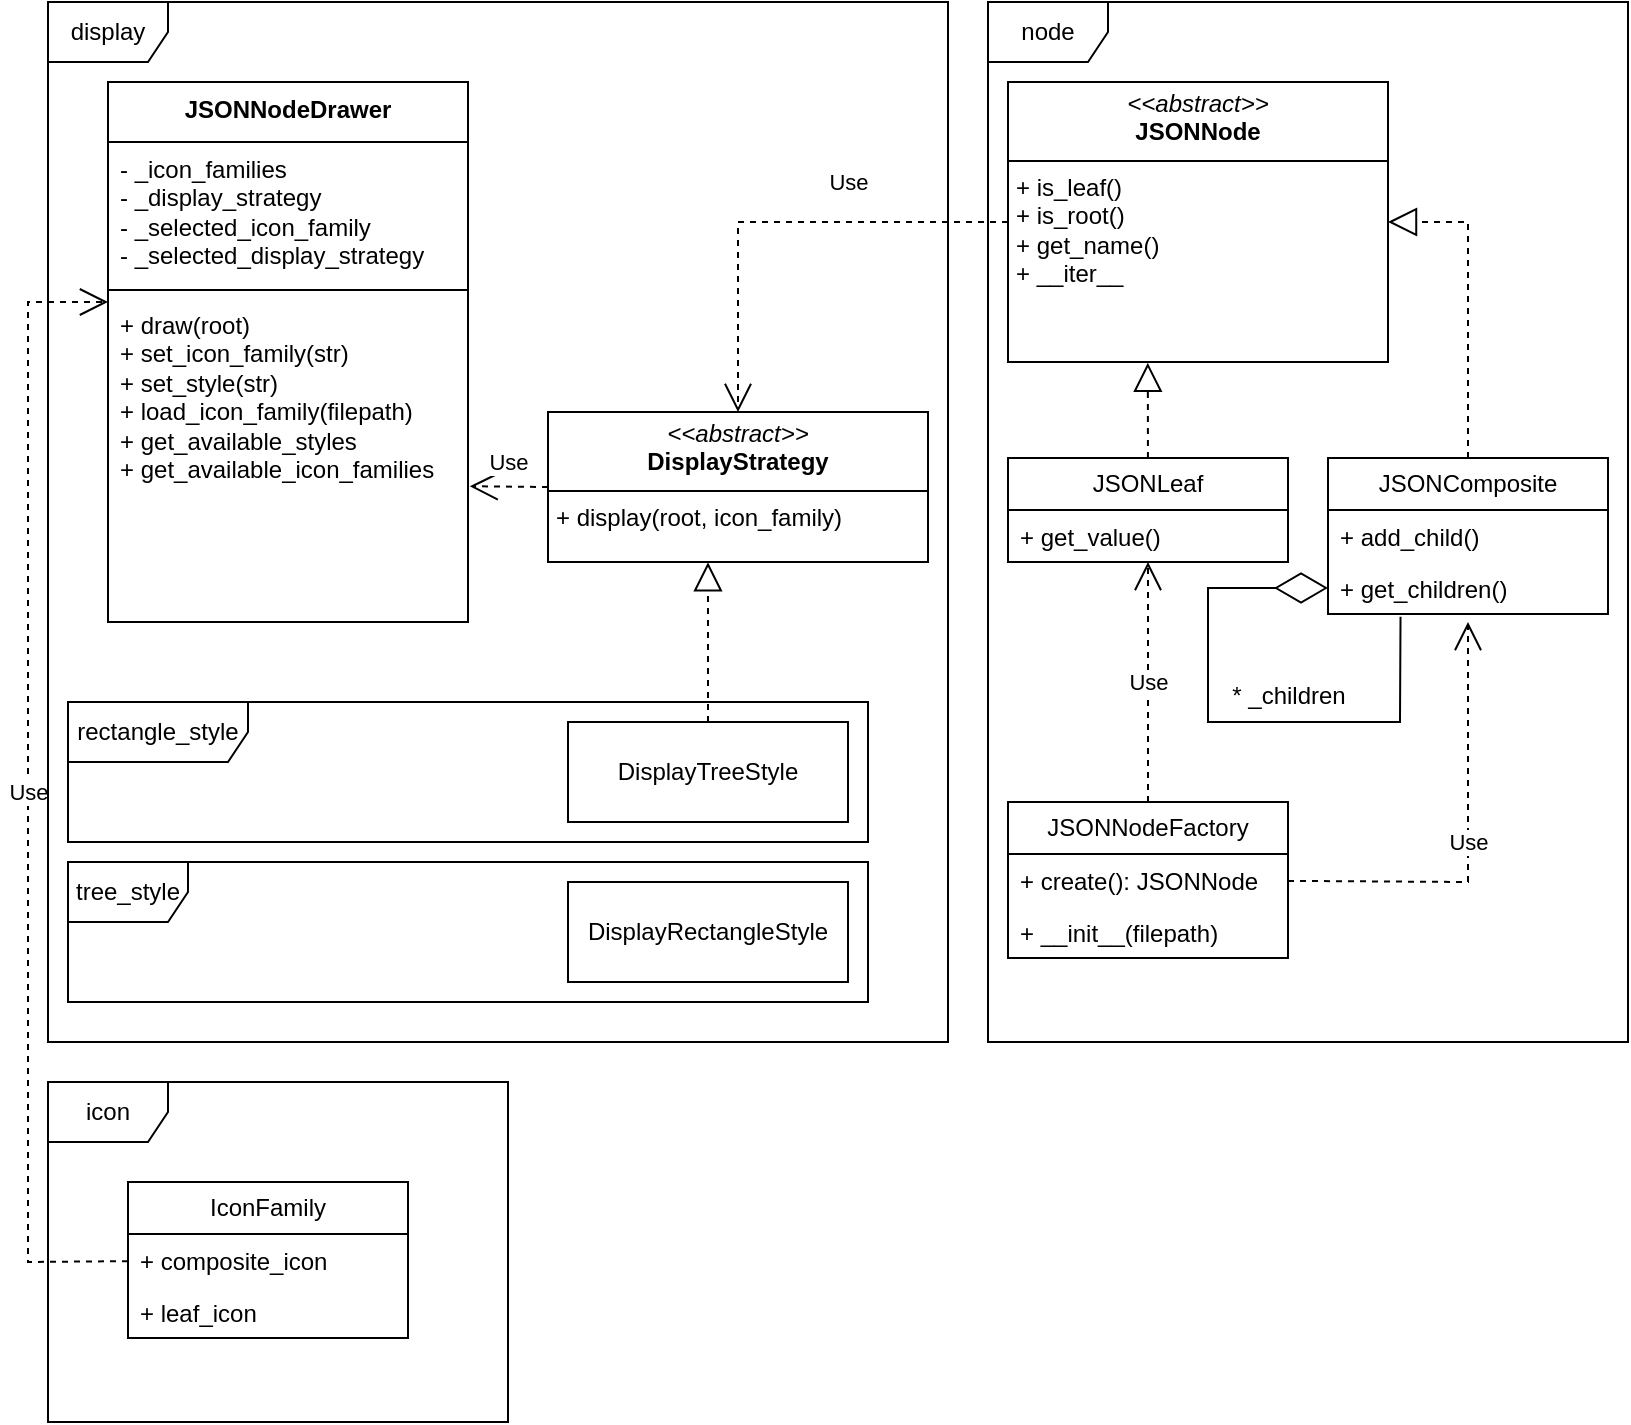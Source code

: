 <mxfile version="24.2.5" type="device">
  <diagram name="第 1 页" id="dd8Ief-eSnG62RRitFIg">
    <mxGraphModel dx="1077" dy="627" grid="1" gridSize="10" guides="1" tooltips="1" connect="1" arrows="1" fold="1" page="1" pageScale="1" pageWidth="827" pageHeight="1169" math="0" shadow="0">
      <root>
        <mxCell id="0" />
        <mxCell id="1" parent="0" />
        <mxCell id="xlBUhAOjgUUv_5dzLIww-1" value="&lt;p style=&quot;margin:0px;margin-top:4px;text-align:center;&quot;&gt;&lt;i&gt;&amp;lt;&amp;lt;abstract&amp;gt;&amp;gt;&lt;/i&gt;&lt;br&gt;&lt;b&gt;DisplayStrategy&lt;/b&gt;&lt;/p&gt;&lt;hr size=&quot;1&quot; style=&quot;border-style:solid;&quot;&gt;&lt;p style=&quot;margin:0px;margin-left:4px;&quot;&gt;+ display(root, icon_family)&lt;/p&gt;" style="verticalAlign=top;align=left;overflow=fill;html=1;whiteSpace=wrap;" parent="1" vertex="1">
          <mxGeometry x="280" y="215" width="190" height="75" as="geometry" />
        </mxCell>
        <mxCell id="xlBUhAOjgUUv_5dzLIww-7" value="DisplayTreeStyle" style="html=1;whiteSpace=wrap;" parent="1" vertex="1">
          <mxGeometry x="290" y="370" width="140" height="50" as="geometry" />
        </mxCell>
        <mxCell id="xlBUhAOjgUUv_5dzLIww-8" value="DisplayRectangleStyle" style="html=1;whiteSpace=wrap;" parent="1" vertex="1">
          <mxGeometry x="290" y="450" width="140" height="50" as="geometry" />
        </mxCell>
        <mxCell id="xlBUhAOjgUUv_5dzLIww-11" style="edgeStyle=orthogonalEdgeStyle;rounded=0;orthogonalLoop=1;jettySize=auto;html=1;exitX=0.5;exitY=1;exitDx=0;exitDy=0;" parent="1" edge="1">
          <mxGeometry relative="1" as="geometry">
            <mxPoint x="155" y="330" as="sourcePoint" />
            <mxPoint x="155" y="330" as="targetPoint" />
          </mxGeometry>
        </mxCell>
        <mxCell id="xlBUhAOjgUUv_5dzLIww-16" value="JSONNodeDrawer" style="swimlane;fontStyle=1;align=center;verticalAlign=top;childLayout=stackLayout;horizontal=1;startSize=30;horizontalStack=0;resizeParent=1;resizeParentMax=0;resizeLast=0;collapsible=1;marginBottom=0;whiteSpace=wrap;html=1;" parent="1" vertex="1">
          <mxGeometry x="60" y="50" width="180" height="270" as="geometry" />
        </mxCell>
        <mxCell id="xlBUhAOjgUUv_5dzLIww-17" value="- _icon_families&lt;div&gt;- _display_strategy&lt;/div&gt;&lt;div&gt;- _selected_icon_family&lt;/div&gt;&lt;div&gt;- _selected_display_strategy&lt;/div&gt;" style="text;strokeColor=none;fillColor=none;align=left;verticalAlign=top;spacingLeft=4;spacingRight=4;overflow=hidden;rotatable=0;points=[[0,0.5],[1,0.5]];portConstraint=eastwest;whiteSpace=wrap;html=1;" parent="xlBUhAOjgUUv_5dzLIww-16" vertex="1">
          <mxGeometry y="30" width="180" height="70" as="geometry" />
        </mxCell>
        <mxCell id="xlBUhAOjgUUv_5dzLIww-18" value="" style="line;strokeWidth=1;fillColor=none;align=left;verticalAlign=middle;spacingTop=-1;spacingLeft=3;spacingRight=3;rotatable=0;labelPosition=right;points=[];portConstraint=eastwest;strokeColor=inherit;" parent="xlBUhAOjgUUv_5dzLIww-16" vertex="1">
          <mxGeometry y="100" width="180" height="8" as="geometry" />
        </mxCell>
        <mxCell id="xlBUhAOjgUUv_5dzLIww-19" value="+ draw(root)&lt;div&gt;+ set_icon_family(str)&lt;/div&gt;&lt;div&gt;+ set_style(str)&lt;br&gt;&lt;div&gt;+ load_icon_family(filepath)&lt;/div&gt;&lt;div&gt;+ get_available_styles&lt;/div&gt;&lt;div&gt;+ get_available_icon_families&lt;/div&gt;&lt;/div&gt;" style="text;strokeColor=none;fillColor=none;align=left;verticalAlign=top;spacingLeft=4;spacingRight=4;overflow=hidden;rotatable=0;points=[[0,0.5],[1,0.5]];portConstraint=eastwest;whiteSpace=wrap;html=1;" parent="xlBUhAOjgUUv_5dzLIww-16" vertex="1">
          <mxGeometry y="108" width="180" height="162" as="geometry" />
        </mxCell>
        <mxCell id="xlBUhAOjgUUv_5dzLIww-20" value="IconFamily" style="swimlane;fontStyle=0;childLayout=stackLayout;horizontal=1;startSize=26;fillColor=none;horizontalStack=0;resizeParent=1;resizeParentMax=0;resizeLast=0;collapsible=1;marginBottom=0;whiteSpace=wrap;html=1;" parent="1" vertex="1">
          <mxGeometry x="70" y="600" width="140" height="78" as="geometry" />
        </mxCell>
        <mxCell id="xlBUhAOjgUUv_5dzLIww-22" value="+ composite_icon" style="text;strokeColor=none;fillColor=none;align=left;verticalAlign=top;spacingLeft=4;spacingRight=4;overflow=hidden;rotatable=0;points=[[0,0.5],[1,0.5]];portConstraint=eastwest;whiteSpace=wrap;html=1;" parent="xlBUhAOjgUUv_5dzLIww-20" vertex="1">
          <mxGeometry y="26" width="140" height="26" as="geometry" />
        </mxCell>
        <mxCell id="xlBUhAOjgUUv_5dzLIww-23" value="+ leaf_icon" style="text;strokeColor=none;fillColor=none;align=left;verticalAlign=top;spacingLeft=4;spacingRight=4;overflow=hidden;rotatable=0;points=[[0,0.5],[1,0.5]];portConstraint=eastwest;whiteSpace=wrap;html=1;" parent="xlBUhAOjgUUv_5dzLIww-20" vertex="1">
          <mxGeometry y="52" width="140" height="26" as="geometry" />
        </mxCell>
        <mxCell id="xlBUhAOjgUUv_5dzLIww-28" value="&lt;p style=&quot;margin:0px;margin-top:4px;text-align:center;&quot;&gt;&lt;i&gt;&amp;lt;&amp;lt;abstract&amp;gt;&amp;gt;&lt;/i&gt;&lt;br&gt;&lt;b&gt;JSONNode&lt;/b&gt;&lt;/p&gt;&lt;hr size=&quot;1&quot; style=&quot;border-style:solid;&quot;&gt;&lt;p style=&quot;margin:0px;margin-left:4px;&quot;&gt;&lt;span style=&quot;background-color: initial;&quot;&gt;+ is_leaf()&lt;/span&gt;&lt;/p&gt;&lt;p style=&quot;margin:0px;margin-left:4px;&quot;&gt;+ is_root()&lt;/p&gt;&lt;p style=&quot;margin:0px;margin-left:4px;&quot;&gt;+ get_name()&lt;/p&gt;&lt;p style=&quot;margin:0px;margin-left:4px;&quot;&gt;+ __iter__&lt;/p&gt;&lt;p style=&quot;margin:0px;margin-left:4px;&quot;&gt;&lt;br&gt;&lt;/p&gt;" style="verticalAlign=top;align=left;overflow=fill;html=1;whiteSpace=wrap;" parent="1" vertex="1">
          <mxGeometry x="510" y="50" width="190" height="140" as="geometry" />
        </mxCell>
        <mxCell id="xlBUhAOjgUUv_5dzLIww-29" value="JSONComposite" style="swimlane;fontStyle=0;childLayout=stackLayout;horizontal=1;startSize=26;fillColor=none;horizontalStack=0;resizeParent=1;resizeParentMax=0;resizeLast=0;collapsible=1;marginBottom=0;whiteSpace=wrap;html=1;" parent="1" vertex="1">
          <mxGeometry x="670" y="238" width="140" height="78" as="geometry" />
        </mxCell>
        <mxCell id="xlBUhAOjgUUv_5dzLIww-30" value="+ add_child()" style="text;strokeColor=none;fillColor=none;align=left;verticalAlign=top;spacingLeft=4;spacingRight=4;overflow=hidden;rotatable=0;points=[[0,0.5],[1,0.5]];portConstraint=eastwest;whiteSpace=wrap;html=1;" parent="xlBUhAOjgUUv_5dzLIww-29" vertex="1">
          <mxGeometry y="26" width="140" height="26" as="geometry" />
        </mxCell>
        <mxCell id="xlBUhAOjgUUv_5dzLIww-31" value="+ get_children()" style="text;strokeColor=none;fillColor=none;align=left;verticalAlign=top;spacingLeft=4;spacingRight=4;overflow=hidden;rotatable=0;points=[[0,0.5],[1,0.5]];portConstraint=eastwest;whiteSpace=wrap;html=1;" parent="xlBUhAOjgUUv_5dzLIww-29" vertex="1">
          <mxGeometry y="52" width="140" height="26" as="geometry" />
        </mxCell>
        <mxCell id="xlBUhAOjgUUv_5dzLIww-40" value="" style="endArrow=diamondThin;endFill=0;endSize=24;html=1;rounded=0;entryX=0;entryY=0.5;entryDx=0;entryDy=0;exitX=0.259;exitY=1.051;exitDx=0;exitDy=0;exitPerimeter=0;" parent="xlBUhAOjgUUv_5dzLIww-29" source="xlBUhAOjgUUv_5dzLIww-31" target="xlBUhAOjgUUv_5dzLIww-31" edge="1">
          <mxGeometry width="160" relative="1" as="geometry">
            <mxPoint x="35.98" y="105.196" as="sourcePoint" />
            <mxPoint x="-170" y="82" as="targetPoint" />
            <Array as="points">
              <mxPoint x="36" y="132" />
              <mxPoint x="-60" y="132" />
              <mxPoint x="-60" y="65" />
            </Array>
          </mxGeometry>
        </mxCell>
        <mxCell id="xlBUhAOjgUUv_5dzLIww-34" value="JSONLeaf" style="swimlane;fontStyle=0;childLayout=stackLayout;horizontal=1;startSize=26;fillColor=none;horizontalStack=0;resizeParent=1;resizeParentMax=0;resizeLast=0;collapsible=1;marginBottom=0;whiteSpace=wrap;html=1;" parent="1" vertex="1">
          <mxGeometry x="510" y="238" width="140" height="52" as="geometry" />
        </mxCell>
        <mxCell id="xlBUhAOjgUUv_5dzLIww-35" value="+ get_value()" style="text;strokeColor=none;fillColor=none;align=left;verticalAlign=top;spacingLeft=4;spacingRight=4;overflow=hidden;rotatable=0;points=[[0,0.5],[1,0.5]];portConstraint=eastwest;whiteSpace=wrap;html=1;" parent="xlBUhAOjgUUv_5dzLIww-34" vertex="1">
          <mxGeometry y="26" width="140" height="26" as="geometry" />
        </mxCell>
        <mxCell id="xlBUhAOjgUUv_5dzLIww-38" value="" style="endArrow=block;dashed=1;endFill=0;endSize=12;html=1;rounded=0;entryX=0.368;entryY=1.003;entryDx=0;entryDy=0;entryPerimeter=0;" parent="1" source="xlBUhAOjgUUv_5dzLIww-34" target="xlBUhAOjgUUv_5dzLIww-28" edge="1">
          <mxGeometry width="160" relative="1" as="geometry">
            <mxPoint x="340" y="320" as="sourcePoint" />
            <mxPoint x="500" y="320" as="targetPoint" />
          </mxGeometry>
        </mxCell>
        <mxCell id="xlBUhAOjgUUv_5dzLIww-39" value="" style="endArrow=block;dashed=1;endFill=0;endSize=12;html=1;rounded=0;" parent="1" source="xlBUhAOjgUUv_5dzLIww-29" target="xlBUhAOjgUUv_5dzLIww-28" edge="1">
          <mxGeometry width="160" relative="1" as="geometry">
            <mxPoint x="340" y="320" as="sourcePoint" />
            <mxPoint x="500" y="320" as="targetPoint" />
            <Array as="points">
              <mxPoint x="740" y="120" />
            </Array>
          </mxGeometry>
        </mxCell>
        <mxCell id="xlBUhAOjgUUv_5dzLIww-41" value="* _children" style="text;html=1;align=center;verticalAlign=middle;resizable=0;points=[];autosize=1;strokeColor=none;fillColor=none;" parent="1" vertex="1">
          <mxGeometry x="610" y="342" width="80" height="30" as="geometry" />
        </mxCell>
        <mxCell id="xlBUhAOjgUUv_5dzLIww-42" value="JSONNodeFactory" style="swimlane;fontStyle=0;childLayout=stackLayout;horizontal=1;startSize=26;fillColor=none;horizontalStack=0;resizeParent=1;resizeParentMax=0;resizeLast=0;collapsible=1;marginBottom=0;whiteSpace=wrap;html=1;" parent="1" vertex="1">
          <mxGeometry x="510" y="410" width="140" height="78" as="geometry" />
        </mxCell>
        <mxCell id="xlBUhAOjgUUv_5dzLIww-44" value="+ create(): JSONNode" style="text;strokeColor=none;fillColor=none;align=left;verticalAlign=top;spacingLeft=4;spacingRight=4;overflow=hidden;rotatable=0;points=[[0,0.5],[1,0.5]];portConstraint=eastwest;whiteSpace=wrap;html=1;" parent="xlBUhAOjgUUv_5dzLIww-42" vertex="1">
          <mxGeometry y="26" width="140" height="26" as="geometry" />
        </mxCell>
        <mxCell id="xlBUhAOjgUUv_5dzLIww-43" value="+ __init__(filepath)" style="text;strokeColor=none;fillColor=none;align=left;verticalAlign=top;spacingLeft=4;spacingRight=4;overflow=hidden;rotatable=0;points=[[0,0.5],[1,0.5]];portConstraint=eastwest;whiteSpace=wrap;html=1;" parent="xlBUhAOjgUUv_5dzLIww-42" vertex="1">
          <mxGeometry y="52" width="140" height="26" as="geometry" />
        </mxCell>
        <mxCell id="xlBUhAOjgUUv_5dzLIww-46" value="Use" style="endArrow=open;endSize=12;dashed=1;html=1;rounded=0;" parent="1" source="xlBUhAOjgUUv_5dzLIww-42" target="xlBUhAOjgUUv_5dzLIww-35" edge="1">
          <mxGeometry width="160" relative="1" as="geometry">
            <mxPoint x="340" y="320" as="sourcePoint" />
            <mxPoint x="500" y="320" as="targetPoint" />
          </mxGeometry>
        </mxCell>
        <mxCell id="xlBUhAOjgUUv_5dzLIww-47" value="Use" style="endArrow=open;endSize=12;dashed=1;html=1;rounded=0;" parent="1" source="xlBUhAOjgUUv_5dzLIww-42" edge="1">
          <mxGeometry width="160" relative="1" as="geometry">
            <mxPoint x="340" y="320" as="sourcePoint" />
            <mxPoint x="740" y="320" as="targetPoint" />
            <Array as="points">
              <mxPoint x="740" y="450" />
            </Array>
          </mxGeometry>
        </mxCell>
        <mxCell id="xlBUhAOjgUUv_5dzLIww-48" value="node" style="shape=umlFrame;whiteSpace=wrap;html=1;pointerEvents=0;" parent="1" vertex="1">
          <mxGeometry x="500" y="10" width="320" height="520" as="geometry" />
        </mxCell>
        <mxCell id="xlBUhAOjgUUv_5dzLIww-50" value="" style="endArrow=block;dashed=1;endFill=0;endSize=12;html=1;rounded=0;entryX=0.421;entryY=1.002;entryDx=0;entryDy=0;entryPerimeter=0;" parent="1" source="xlBUhAOjgUUv_5dzLIww-7" target="xlBUhAOjgUUv_5dzLIww-1" edge="1">
          <mxGeometry width="160" relative="1" as="geometry">
            <mxPoint x="340" y="250" as="sourcePoint" />
            <mxPoint x="500" y="250" as="targetPoint" />
          </mxGeometry>
        </mxCell>
        <mxCell id="xlBUhAOjgUUv_5dzLIww-55" value="Use" style="endArrow=open;endSize=12;dashed=1;html=1;rounded=0;" parent="1" source="xlBUhAOjgUUv_5dzLIww-20" edge="1">
          <mxGeometry width="160" relative="1" as="geometry">
            <mxPoint x="310" y="340" as="sourcePoint" />
            <mxPoint x="60" y="160" as="targetPoint" />
            <Array as="points">
              <mxPoint x="20" y="640" />
              <mxPoint x="20" y="160" />
            </Array>
          </mxGeometry>
        </mxCell>
        <mxCell id="xlBUhAOjgUUv_5dzLIww-57" value="display" style="shape=umlFrame;whiteSpace=wrap;html=1;pointerEvents=0;" parent="1" vertex="1">
          <mxGeometry x="30" y="10" width="450" height="520" as="geometry" />
        </mxCell>
        <mxCell id="xlBUhAOjgUUv_5dzLIww-61" value="rectangle_style" style="shape=umlFrame;whiteSpace=wrap;html=1;pointerEvents=0;width=90;height=30;" parent="1" vertex="1">
          <mxGeometry x="40" y="360" width="400" height="70" as="geometry" />
        </mxCell>
        <mxCell id="xlBUhAOjgUUv_5dzLIww-62" value="tree_style" style="shape=umlFrame;whiteSpace=wrap;html=1;pointerEvents=0;" parent="1" vertex="1">
          <mxGeometry x="40" y="440" width="400" height="70" as="geometry" />
        </mxCell>
        <mxCell id="xlBUhAOjgUUv_5dzLIww-63" value="icon" style="shape=umlFrame;whiteSpace=wrap;html=1;pointerEvents=0;" parent="1" vertex="1">
          <mxGeometry x="30" y="550" width="230" height="170" as="geometry" />
        </mxCell>
        <mxCell id="7j7D7Ebx4OG-D45K6-f2-2" value="Use" style="endArrow=open;endSize=12;dashed=1;html=1;rounded=0;exitX=0;exitY=0.5;exitDx=0;exitDy=0;entryX=1.005;entryY=0.581;entryDx=0;entryDy=0;entryPerimeter=0;" edge="1" parent="1" source="xlBUhAOjgUUv_5dzLIww-1" target="xlBUhAOjgUUv_5dzLIww-19">
          <mxGeometry x="0.029" y="-12" width="160" relative="1" as="geometry">
            <mxPoint x="260" y="270" as="sourcePoint" />
            <mxPoint x="420" y="270" as="targetPoint" />
            <mxPoint as="offset" />
          </mxGeometry>
        </mxCell>
        <mxCell id="7j7D7Ebx4OG-D45K6-f2-3" value="Use" style="endArrow=open;endSize=12;dashed=1;html=1;rounded=0;exitX=0;exitY=0.5;exitDx=0;exitDy=0;" edge="1" parent="1" source="xlBUhAOjgUUv_5dzLIww-28" target="xlBUhAOjgUUv_5dzLIww-1">
          <mxGeometry x="-0.304" y="-20" width="160" relative="1" as="geometry">
            <mxPoint x="330" y="220" as="sourcePoint" />
            <mxPoint x="490" y="220" as="targetPoint" />
            <Array as="points">
              <mxPoint x="375" y="120" />
            </Array>
            <mxPoint as="offset" />
          </mxGeometry>
        </mxCell>
      </root>
    </mxGraphModel>
  </diagram>
</mxfile>
